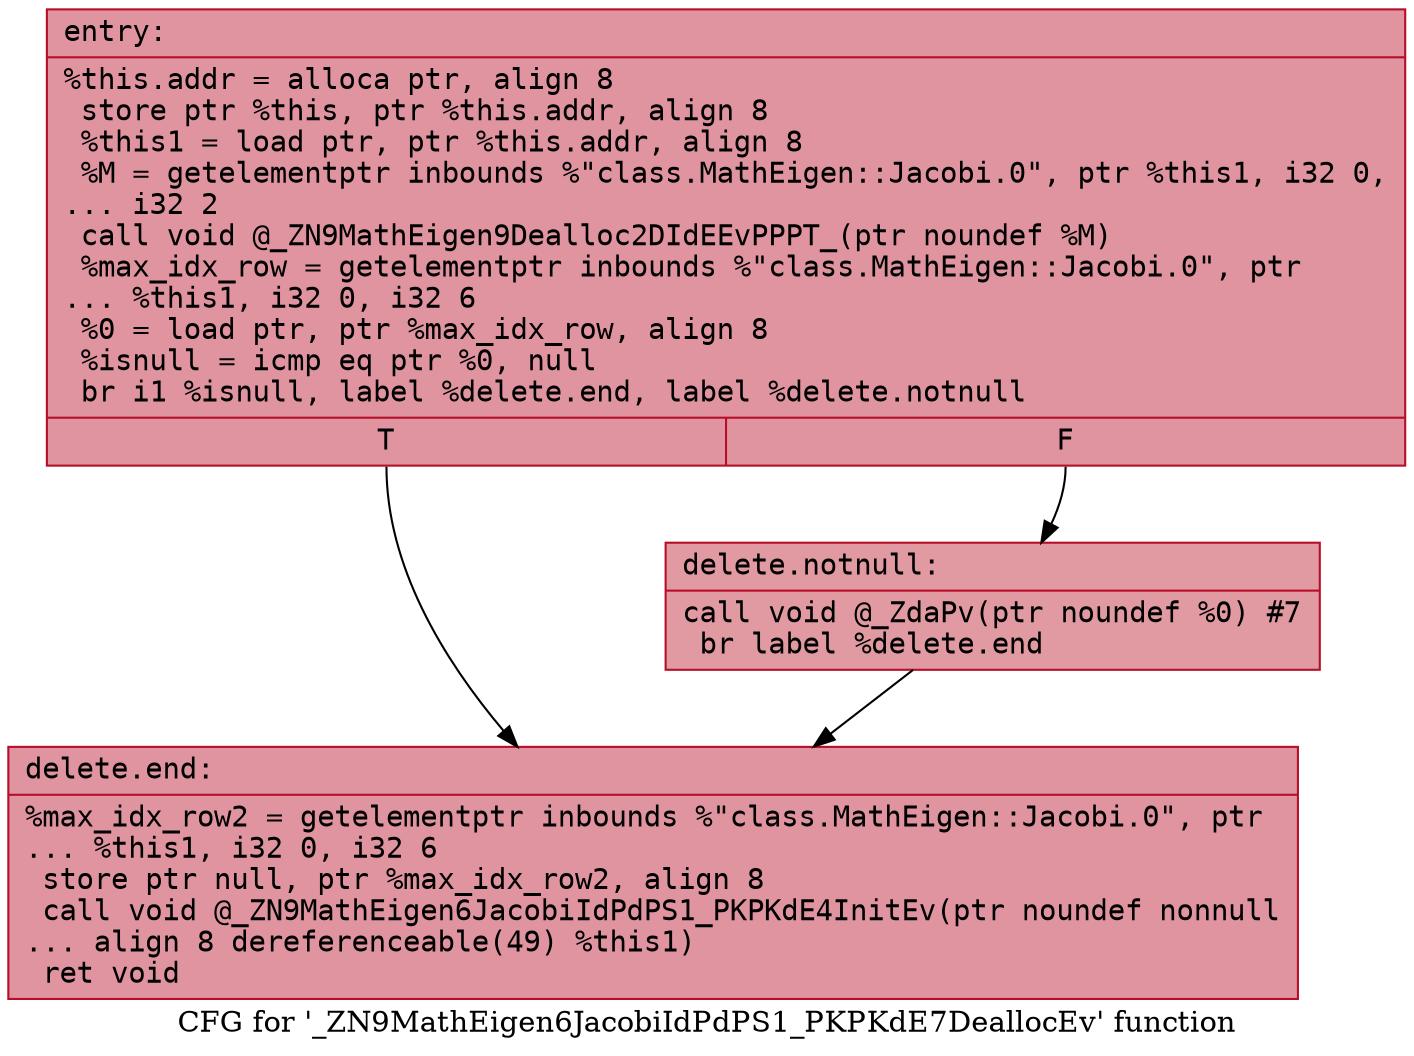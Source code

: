digraph "CFG for '_ZN9MathEigen6JacobiIdPdPS1_PKPKdE7DeallocEv' function" {
	label="CFG for '_ZN9MathEigen6JacobiIdPdPS1_PKPKdE7DeallocEv' function";

	Node0x5600924b1b00 [shape=record,color="#b70d28ff", style=filled, fillcolor="#b70d2870" fontname="Courier",label="{entry:\l|  %this.addr = alloca ptr, align 8\l  store ptr %this, ptr %this.addr, align 8\l  %this1 = load ptr, ptr %this.addr, align 8\l  %M = getelementptr inbounds %\"class.MathEigen::Jacobi.0\", ptr %this1, i32 0,\l... i32 2\l  call void @_ZN9MathEigen9Dealloc2DIdEEvPPPT_(ptr noundef %M)\l  %max_idx_row = getelementptr inbounds %\"class.MathEigen::Jacobi.0\", ptr\l... %this1, i32 0, i32 6\l  %0 = load ptr, ptr %max_idx_row, align 8\l  %isnull = icmp eq ptr %0, null\l  br i1 %isnull, label %delete.end, label %delete.notnull\l|{<s0>T|<s1>F}}"];
	Node0x5600924b1b00:s0 -> Node0x5600924b20c0[tooltip="entry -> delete.end\nProbability 37.50%" ];
	Node0x5600924b1b00:s1 -> Node0x5600924b2110[tooltip="entry -> delete.notnull\nProbability 62.50%" ];
	Node0x5600924b2110 [shape=record,color="#b70d28ff", style=filled, fillcolor="#bb1b2c70" fontname="Courier",label="{delete.notnull:\l|  call void @_ZdaPv(ptr noundef %0) #7\l  br label %delete.end\l}"];
	Node0x5600924b2110 -> Node0x5600924b20c0[tooltip="delete.notnull -> delete.end\nProbability 100.00%" ];
	Node0x5600924b20c0 [shape=record,color="#b70d28ff", style=filled, fillcolor="#b70d2870" fontname="Courier",label="{delete.end:\l|  %max_idx_row2 = getelementptr inbounds %\"class.MathEigen::Jacobi.0\", ptr\l... %this1, i32 0, i32 6\l  store ptr null, ptr %max_idx_row2, align 8\l  call void @_ZN9MathEigen6JacobiIdPdPS1_PKPKdE4InitEv(ptr noundef nonnull\l... align 8 dereferenceable(49) %this1)\l  ret void\l}"];
}
